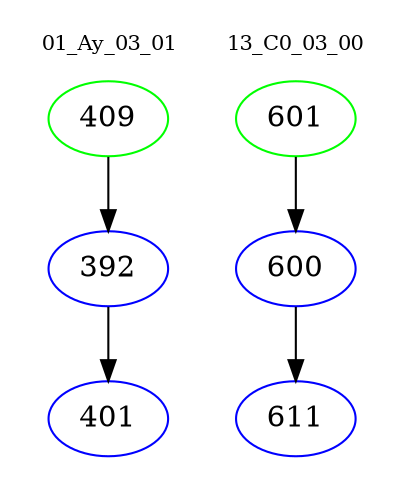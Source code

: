 digraph{
subgraph cluster_0 {
color = white
label = "01_Ay_03_01";
fontsize=10;
T0_409 [label="409", color="green"]
T0_409 -> T0_392 [color="black"]
T0_392 [label="392", color="blue"]
T0_392 -> T0_401 [color="black"]
T0_401 [label="401", color="blue"]
}
subgraph cluster_1 {
color = white
label = "13_C0_03_00";
fontsize=10;
T1_601 [label="601", color="green"]
T1_601 -> T1_600 [color="black"]
T1_600 [label="600", color="blue"]
T1_600 -> T1_611 [color="black"]
T1_611 [label="611", color="blue"]
}
}
